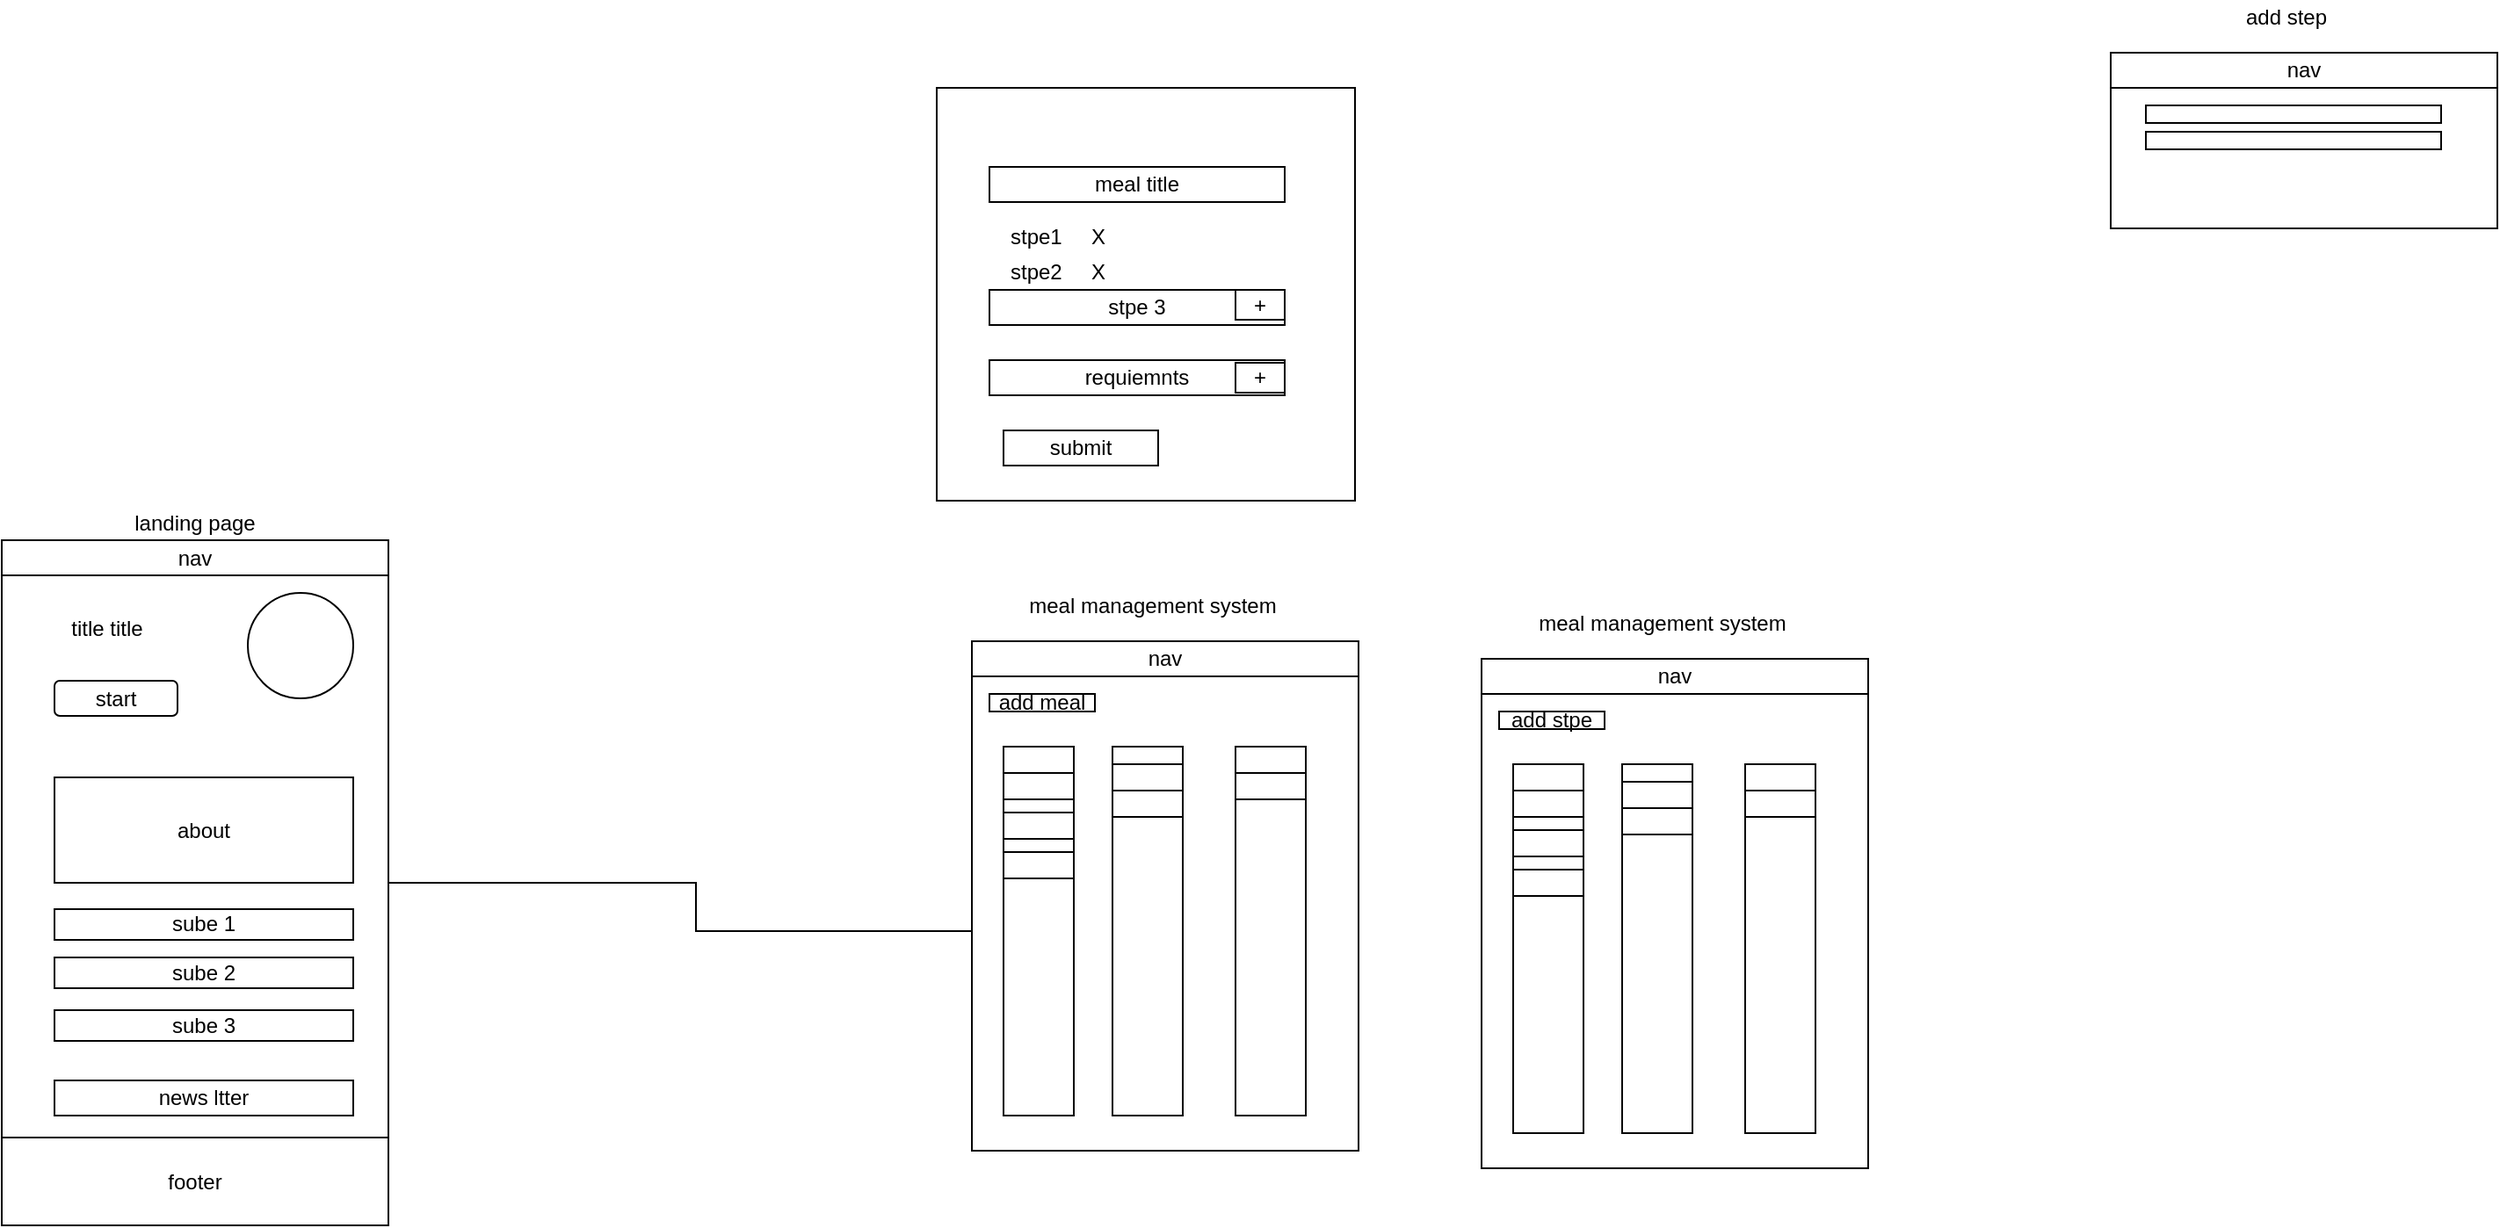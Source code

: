<mxfile>
    <diagram id="RMeTMURui9rKbRfa5Uhx" name="Page-1">
        <mxGraphModel dx="1182" dy="1294" grid="1" gridSize="10" guides="1" tooltips="1" connect="1" arrows="1" fold="1" page="1" pageScale="1" pageWidth="850" pageHeight="1100" math="0" shadow="0">
            <root>
                <mxCell id="0"/>
                <mxCell id="1" parent="0"/>
                <mxCell id="20" style="edgeStyle=orthogonalEdgeStyle;rounded=0;orthogonalLoop=1;jettySize=auto;html=1;" parent="1" source="2" target="95" edge="1">
                    <mxGeometry relative="1" as="geometry">
                        <mxPoint x="401.98" y="166.9" as="targetPoint"/>
                    </mxGeometry>
                </mxCell>
                <mxCell id="2" value="" style="rounded=0;whiteSpace=wrap;html=1;" parent="1" vertex="1">
                    <mxGeometry x="-70" y="42.5" width="220" height="390" as="geometry"/>
                </mxCell>
                <mxCell id="3" value="nav" style="rounded=0;whiteSpace=wrap;html=1;" parent="1" vertex="1">
                    <mxGeometry x="-70" y="42.5" width="220" height="20" as="geometry"/>
                </mxCell>
                <mxCell id="4" value="start" style="rounded=1;whiteSpace=wrap;html=1;" parent="1" vertex="1">
                    <mxGeometry x="-40" y="122.5" width="70" height="20" as="geometry"/>
                </mxCell>
                <mxCell id="5" value="" style="ellipse;whiteSpace=wrap;html=1;" parent="1" vertex="1">
                    <mxGeometry x="70" y="72.5" width="60" height="60" as="geometry"/>
                </mxCell>
                <mxCell id="6" value="title title" style="text;html=1;strokeColor=none;fillColor=none;align=center;verticalAlign=middle;whiteSpace=wrap;rounded=0;" parent="1" vertex="1">
                    <mxGeometry x="-50" y="82.5" width="80" height="20" as="geometry"/>
                </mxCell>
                <mxCell id="22" value="about" style="rounded=0;whiteSpace=wrap;html=1;" parent="1" vertex="1">
                    <mxGeometry x="-40" y="177.5" width="170" height="60" as="geometry"/>
                </mxCell>
                <mxCell id="23" value="sube 1" style="rounded=0;whiteSpace=wrap;html=1;" parent="1" vertex="1">
                    <mxGeometry x="-40" y="252.5" width="170" height="17.5" as="geometry"/>
                </mxCell>
                <mxCell id="24" value="news ltter" style="rounded=0;whiteSpace=wrap;html=1;" parent="1" vertex="1">
                    <mxGeometry x="-40" y="350" width="170" height="20" as="geometry"/>
                </mxCell>
                <mxCell id="25" value="footer" style="rounded=0;whiteSpace=wrap;html=1;" parent="1" vertex="1">
                    <mxGeometry x="-70" y="382.5" width="220" height="50" as="geometry"/>
                </mxCell>
                <mxCell id="26" value="landing page" style="text;html=1;strokeColor=none;fillColor=none;align=center;verticalAlign=middle;whiteSpace=wrap;rounded=0;" parent="1" vertex="1">
                    <mxGeometry x="-10" y="22.5" width="100" height="20" as="geometry"/>
                </mxCell>
                <mxCell id="74" value="" style="rounded=0;whiteSpace=wrap;html=1;" parent="1" vertex="1">
                    <mxGeometry x="482" y="100" width="220" height="290" as="geometry"/>
                </mxCell>
                <mxCell id="75" value="nav" style="rounded=0;whiteSpace=wrap;html=1;" parent="1" vertex="1">
                    <mxGeometry x="482" y="100" width="220" height="20" as="geometry"/>
                </mxCell>
                <mxCell id="76" value="meal management system" style="text;html=1;strokeColor=none;fillColor=none;align=center;verticalAlign=middle;whiteSpace=wrap;rounded=0;" parent="1" vertex="1">
                    <mxGeometry x="480" y="70" width="210" height="20" as="geometry"/>
                </mxCell>
                <mxCell id="89" value="add meal" style="rounded=0;whiteSpace=wrap;html=1;" parent="1" vertex="1">
                    <mxGeometry x="492" y="130" width="60" height="10" as="geometry"/>
                </mxCell>
                <mxCell id="95" value="" style="rounded=0;whiteSpace=wrap;html=1;" parent="1" vertex="1">
                    <mxGeometry x="500" y="160" width="40" height="210" as="geometry"/>
                </mxCell>
                <mxCell id="174" value="" style="rounded=0;whiteSpace=wrap;html=1;" parent="1" vertex="1">
                    <mxGeometry x="1130" y="-235" width="220" height="100" as="geometry"/>
                </mxCell>
                <mxCell id="175" value="nav" style="rounded=0;whiteSpace=wrap;html=1;" parent="1" vertex="1">
                    <mxGeometry x="1130" y="-235" width="220" height="20" as="geometry"/>
                </mxCell>
                <mxCell id="176" value="add step" style="text;html=1;strokeColor=none;fillColor=none;align=center;verticalAlign=middle;whiteSpace=wrap;rounded=0;" parent="1" vertex="1">
                    <mxGeometry x="1180" y="-265" width="100" height="20" as="geometry"/>
                </mxCell>
                <mxCell id="177" value="" style="rounded=0;whiteSpace=wrap;html=1;" parent="1" vertex="1">
                    <mxGeometry x="1150" y="-205" width="168" height="10" as="geometry"/>
                </mxCell>
                <mxCell id="181" value="" style="rounded=0;whiteSpace=wrap;html=1;" parent="1" vertex="1">
                    <mxGeometry x="1150" y="-190" width="168" height="10" as="geometry"/>
                </mxCell>
                <mxCell id="182" value="" style="rounded=0;whiteSpace=wrap;html=1;" parent="1" vertex="1">
                    <mxGeometry x="562" y="160" width="40" height="210" as="geometry"/>
                </mxCell>
                <mxCell id="183" value="" style="rounded=0;whiteSpace=wrap;html=1;" parent="1" vertex="1">
                    <mxGeometry x="632" y="160" width="40" height="210" as="geometry"/>
                </mxCell>
                <mxCell id="184" value="" style="rounded=0;whiteSpace=wrap;html=1;" parent="1" vertex="1">
                    <mxGeometry x="500" y="175" width="40" height="15" as="geometry"/>
                </mxCell>
                <mxCell id="185" value="" style="rounded=0;whiteSpace=wrap;html=1;" parent="1" vertex="1">
                    <mxGeometry x="562" y="185" width="40" height="15" as="geometry"/>
                </mxCell>
                <mxCell id="186" value="" style="rounded=0;whiteSpace=wrap;html=1;" parent="1" vertex="1">
                    <mxGeometry x="562" y="170" width="40" height="15" as="geometry"/>
                </mxCell>
                <mxCell id="187" value="" style="rounded=0;whiteSpace=wrap;html=1;" parent="1" vertex="1">
                    <mxGeometry x="500" y="197.5" width="40" height="15" as="geometry"/>
                </mxCell>
                <mxCell id="188" value="" style="rounded=0;whiteSpace=wrap;html=1;" parent="1" vertex="1">
                    <mxGeometry x="500" y="220" width="40" height="15" as="geometry"/>
                </mxCell>
                <mxCell id="189" value="" style="rounded=0;whiteSpace=wrap;html=1;" parent="1" vertex="1">
                    <mxGeometry x="632" y="175" width="40" height="15" as="geometry"/>
                </mxCell>
                <mxCell id="193" value="" style="rounded=0;whiteSpace=wrap;html=1;" parent="1" vertex="1">
                    <mxGeometry x="772" y="110" width="220" height="290" as="geometry"/>
                </mxCell>
                <mxCell id="194" value="nav" style="rounded=0;whiteSpace=wrap;html=1;" parent="1" vertex="1">
                    <mxGeometry x="772" y="110" width="220" height="20" as="geometry"/>
                </mxCell>
                <mxCell id="195" value="meal management system" style="text;html=1;strokeColor=none;fillColor=none;align=center;verticalAlign=middle;whiteSpace=wrap;rounded=0;" parent="1" vertex="1">
                    <mxGeometry x="770" y="80" width="210" height="20" as="geometry"/>
                </mxCell>
                <mxCell id="196" value="add stpe" style="rounded=0;whiteSpace=wrap;html=1;" parent="1" vertex="1">
                    <mxGeometry x="782" y="140" width="60" height="10" as="geometry"/>
                </mxCell>
                <mxCell id="197" value="" style="rounded=0;whiteSpace=wrap;html=1;" parent="1" vertex="1">
                    <mxGeometry x="790" y="170" width="40" height="210" as="geometry"/>
                </mxCell>
                <mxCell id="198" value="" style="rounded=0;whiteSpace=wrap;html=1;" parent="1" vertex="1">
                    <mxGeometry x="852" y="170" width="40" height="210" as="geometry"/>
                </mxCell>
                <mxCell id="199" value="" style="rounded=0;whiteSpace=wrap;html=1;" parent="1" vertex="1">
                    <mxGeometry x="922" y="170" width="40" height="210" as="geometry"/>
                </mxCell>
                <mxCell id="200" value="" style="rounded=0;whiteSpace=wrap;html=1;" parent="1" vertex="1">
                    <mxGeometry x="790" y="185" width="40" height="15" as="geometry"/>
                </mxCell>
                <mxCell id="201" value="" style="rounded=0;whiteSpace=wrap;html=1;" parent="1" vertex="1">
                    <mxGeometry x="852" y="195" width="40" height="15" as="geometry"/>
                </mxCell>
                <mxCell id="202" value="" style="rounded=0;whiteSpace=wrap;html=1;" parent="1" vertex="1">
                    <mxGeometry x="852" y="180" width="40" height="15" as="geometry"/>
                </mxCell>
                <mxCell id="203" value="" style="rounded=0;whiteSpace=wrap;html=1;" parent="1" vertex="1">
                    <mxGeometry x="790" y="207.5" width="40" height="15" as="geometry"/>
                </mxCell>
                <mxCell id="204" value="" style="rounded=0;whiteSpace=wrap;html=1;" parent="1" vertex="1">
                    <mxGeometry x="790" y="230" width="40" height="15" as="geometry"/>
                </mxCell>
                <mxCell id="205" value="" style="rounded=0;whiteSpace=wrap;html=1;" parent="1" vertex="1">
                    <mxGeometry x="922" y="185" width="40" height="15" as="geometry"/>
                </mxCell>
                <mxCell id="206" value="" style="rounded=0;whiteSpace=wrap;html=1;" parent="1" vertex="1">
                    <mxGeometry x="462" y="-215" width="238" height="235" as="geometry"/>
                </mxCell>
                <mxCell id="207" value="sube 2" style="rounded=0;whiteSpace=wrap;html=1;" parent="1" vertex="1">
                    <mxGeometry x="-40" y="280" width="170" height="17.5" as="geometry"/>
                </mxCell>
                <mxCell id="208" value="sube 3" style="rounded=0;whiteSpace=wrap;html=1;" parent="1" vertex="1">
                    <mxGeometry x="-40" y="310" width="170" height="17.5" as="geometry"/>
                </mxCell>
                <mxCell id="209" value="meal title" style="rounded=0;whiteSpace=wrap;html=1;" vertex="1" parent="1">
                    <mxGeometry x="492" y="-170" width="168" height="20" as="geometry"/>
                </mxCell>
                <mxCell id="211" value="stpe 3" style="rounded=0;whiteSpace=wrap;html=1;" vertex="1" parent="1">
                    <mxGeometry x="492" y="-100" width="168" height="20" as="geometry"/>
                </mxCell>
                <mxCell id="212" value="requiemnts" style="rounded=0;whiteSpace=wrap;html=1;" vertex="1" parent="1">
                    <mxGeometry x="492" y="-60" width="168" height="20" as="geometry"/>
                </mxCell>
                <mxCell id="213" value="submit" style="rounded=0;whiteSpace=wrap;html=1;" vertex="1" parent="1">
                    <mxGeometry x="500" y="-20" width="88" height="20" as="geometry"/>
                </mxCell>
                <mxCell id="214" value="+" style="rounded=0;whiteSpace=wrap;html=1;" vertex="1" parent="1">
                    <mxGeometry x="632" y="-100" width="28" height="17" as="geometry"/>
                </mxCell>
                <mxCell id="215" value="+" style="rounded=0;whiteSpace=wrap;html=1;" vertex="1" parent="1">
                    <mxGeometry x="632" y="-58.5" width="28" height="17" as="geometry"/>
                </mxCell>
                <mxCell id="216" value="stpe1&amp;nbsp; &amp;nbsp; &amp;nbsp;X" style="text;html=1;strokeColor=none;fillColor=none;align=center;verticalAlign=middle;whiteSpace=wrap;rounded=0;" vertex="1" parent="1">
                    <mxGeometry x="492" y="-140" width="78" height="20" as="geometry"/>
                </mxCell>
                <mxCell id="217" value="stpe2&amp;nbsp; &amp;nbsp; &amp;nbsp;X" style="text;html=1;strokeColor=none;fillColor=none;align=center;verticalAlign=middle;whiteSpace=wrap;rounded=0;" vertex="1" parent="1">
                    <mxGeometry x="492" y="-120" width="78" height="20" as="geometry"/>
                </mxCell>
            </root>
        </mxGraphModel>
    </diagram>
</mxfile>